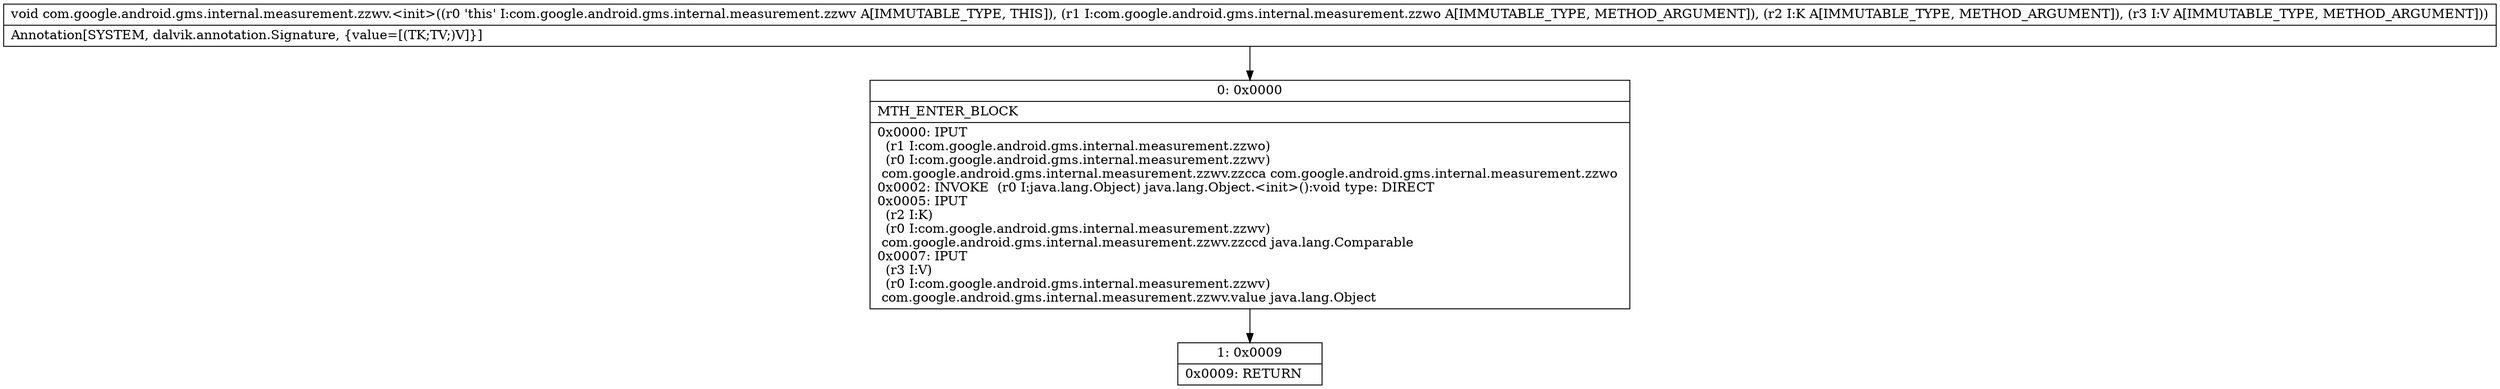 digraph "CFG forcom.google.android.gms.internal.measurement.zzwv.\<init\>(Lcom\/google\/android\/gms\/internal\/measurement\/zzwo;Ljava\/lang\/Comparable;Ljava\/lang\/Object;)V" {
Node_0 [shape=record,label="{0\:\ 0x0000|MTH_ENTER_BLOCK\l|0x0000: IPUT  \l  (r1 I:com.google.android.gms.internal.measurement.zzwo)\l  (r0 I:com.google.android.gms.internal.measurement.zzwv)\l com.google.android.gms.internal.measurement.zzwv.zzcca com.google.android.gms.internal.measurement.zzwo \l0x0002: INVOKE  (r0 I:java.lang.Object) java.lang.Object.\<init\>():void type: DIRECT \l0x0005: IPUT  \l  (r2 I:K)\l  (r0 I:com.google.android.gms.internal.measurement.zzwv)\l com.google.android.gms.internal.measurement.zzwv.zzccd java.lang.Comparable \l0x0007: IPUT  \l  (r3 I:V)\l  (r0 I:com.google.android.gms.internal.measurement.zzwv)\l com.google.android.gms.internal.measurement.zzwv.value java.lang.Object \l}"];
Node_1 [shape=record,label="{1\:\ 0x0009|0x0009: RETURN   \l}"];
MethodNode[shape=record,label="{void com.google.android.gms.internal.measurement.zzwv.\<init\>((r0 'this' I:com.google.android.gms.internal.measurement.zzwv A[IMMUTABLE_TYPE, THIS]), (r1 I:com.google.android.gms.internal.measurement.zzwo A[IMMUTABLE_TYPE, METHOD_ARGUMENT]), (r2 I:K A[IMMUTABLE_TYPE, METHOD_ARGUMENT]), (r3 I:V A[IMMUTABLE_TYPE, METHOD_ARGUMENT]))  | Annotation[SYSTEM, dalvik.annotation.Signature, \{value=[(TK;TV;)V]\}]\l}"];
MethodNode -> Node_0;
Node_0 -> Node_1;
}

